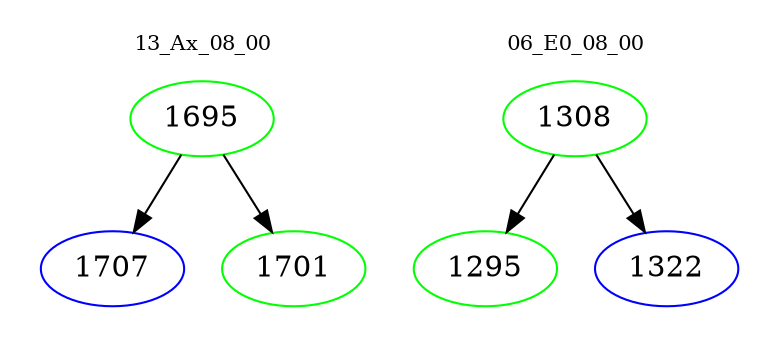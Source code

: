 digraph{
subgraph cluster_0 {
color = white
label = "13_Ax_08_00";
fontsize=10;
T0_1695 [label="1695", color="green"]
T0_1695 -> T0_1707 [color="black"]
T0_1707 [label="1707", color="blue"]
T0_1695 -> T0_1701 [color="black"]
T0_1701 [label="1701", color="green"]
}
subgraph cluster_1 {
color = white
label = "06_E0_08_00";
fontsize=10;
T1_1308 [label="1308", color="green"]
T1_1308 -> T1_1295 [color="black"]
T1_1295 [label="1295", color="green"]
T1_1308 -> T1_1322 [color="black"]
T1_1322 [label="1322", color="blue"]
}
}

